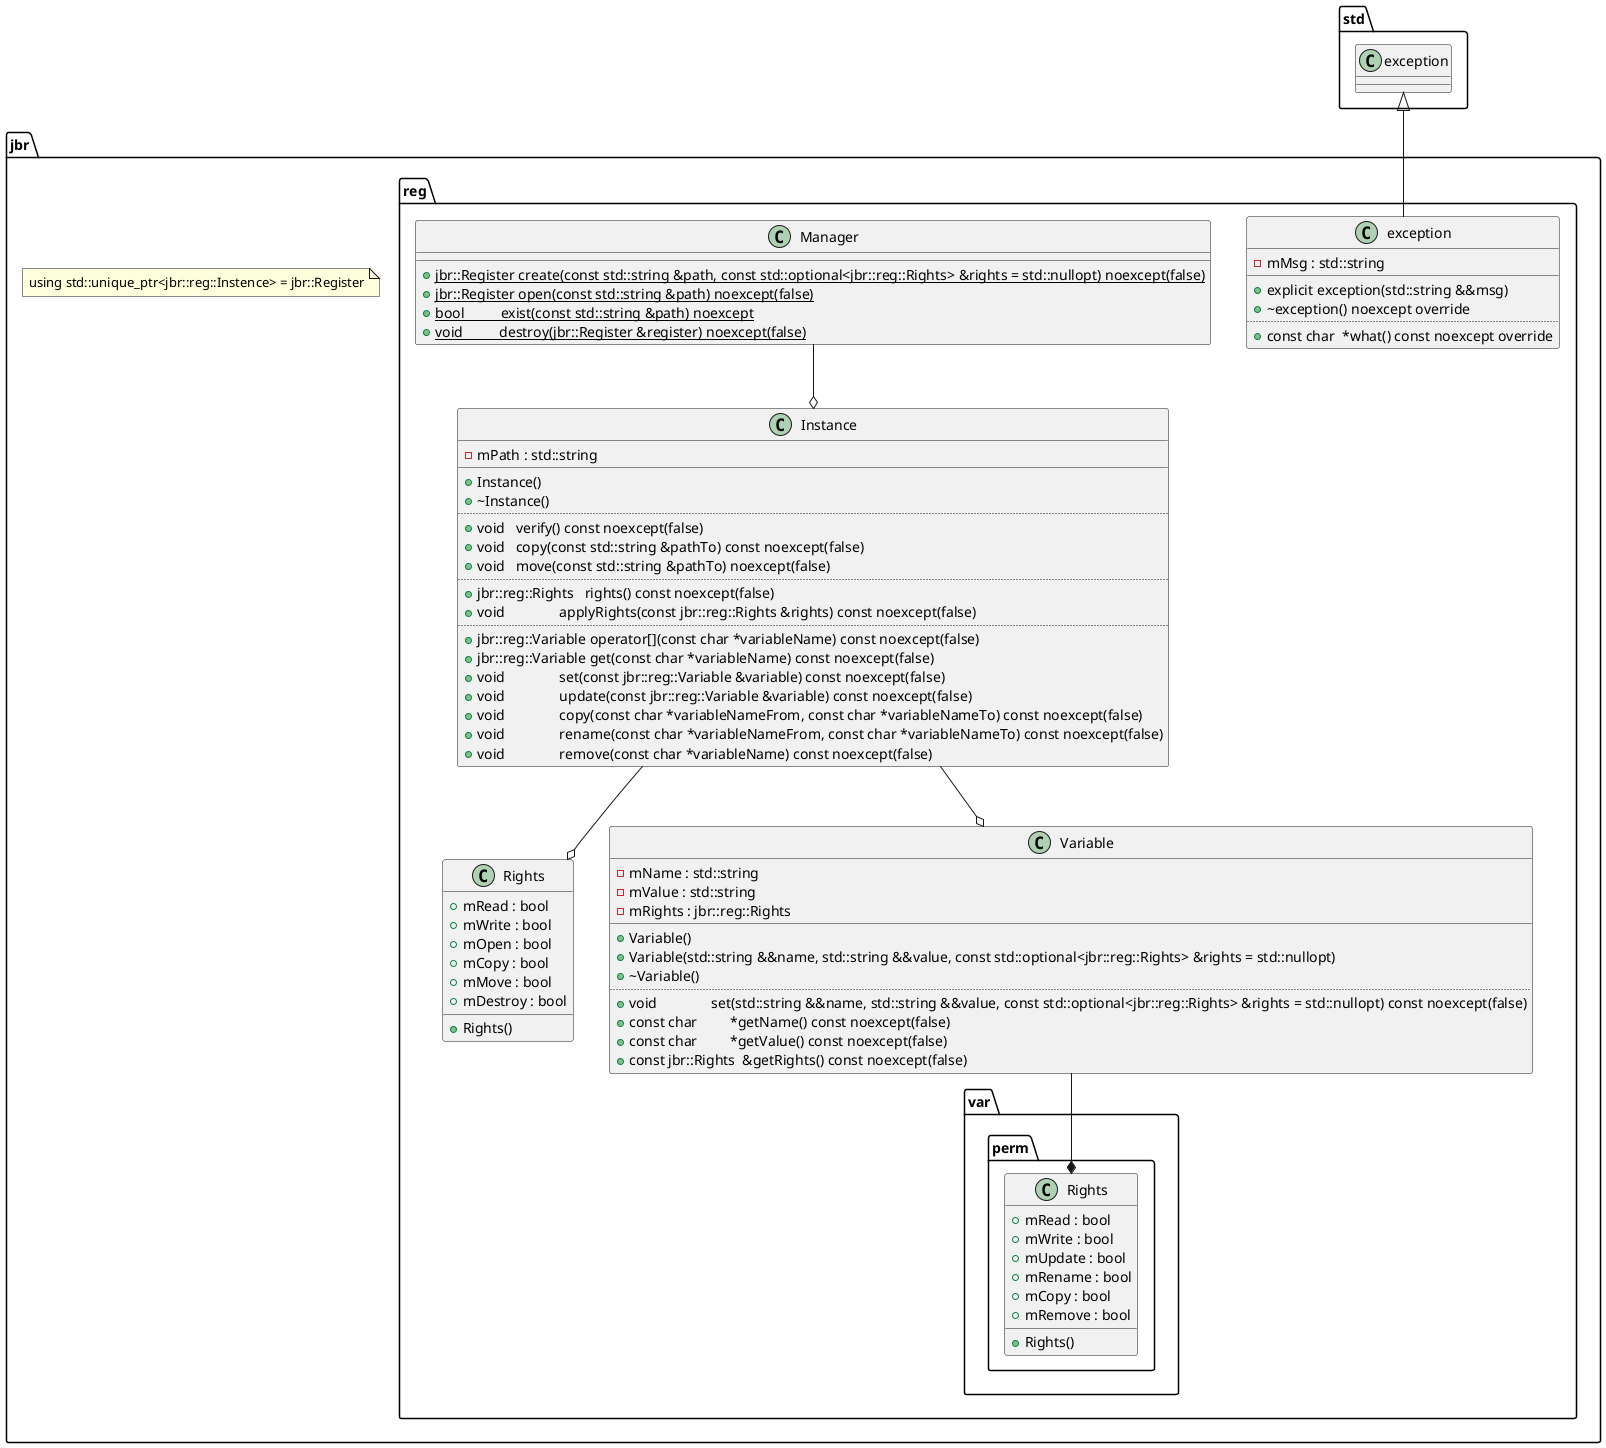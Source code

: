 @startuml

namespace std {
    class exception {
    }
}

namespace jbr {

    note "using std::unique_ptr<jbr::reg::Instence> = jbr::Register" as Register_Class_Name

    namespace reg {

        std.exception <|-- jbr.reg.exception

        class exception {
            -mMsg : std::string
            __
            +explicit exception(std::string &&msg)
            +~exception() noexcept override
            ..
            +const char  *what() const noexcept override
        }

        Manager --o	Instance
        Instance --o Rights
        Instance --o Variable

        class   Manager {
            +{static} jbr::Register create(const std::string &path, const std::optional<jbr::reg::Rights> &rights = std::nullopt) noexcept(false)
            +{static} jbr::Register open(const std::string &path) noexcept(false)
            +{static} bool          exist(const std::string &path) noexcept
            +{static} void          destroy(jbr::Register &register) noexcept(false)
        }

        class Instance {
            -mPath : std::string
            __
            +Instance()
            +~Instance()
            ..
            +void   verify() const noexcept(false)
            +void   copy(const std::string &pathTo) const noexcept(false)
            +void   move(const std::string &pathTo) noexcept(false)
            ..
            +jbr::reg::Rights   rights() const noexcept(false)
            +void               applyRights(const jbr::reg::Rights &rights) const noexcept(false)
            ..
            +jbr::reg::Variable operator[](const char *variableName) const noexcept(false)
            +jbr::reg::Variable get(const char *variableName) const noexcept(false)
            +void               set(const jbr::reg::Variable &variable) const noexcept(false)
            +void               update(const jbr::reg::Variable &variable) const noexcept(false)
            +void               copy(const char *variableNameFrom, const char *variableNameTo) const noexcept(false)
            +void               rename(const char *variableNameFrom, const char *variableNameTo) const noexcept(false)
            +void               remove(const char *variableName) const noexcept(false)
        }

        class Variable {
            -mName : std::string
            -mValue : std::string
            -mRights : jbr::reg::Rights
            __
            +Variable()
            +Variable(std::string &&name, std::string &&value, const std::optional<jbr::reg::Rights> &rights = std::nullopt)
            +~Variable()
            ..
            +void               set(std::string &&name, std::string &&value, const std::optional<jbr::reg::Rights> &rights = std::nullopt) const noexcept(false)
            +const char         *getName() const noexcept(false)
            +const char         *getValue() const noexcept(false)
            +const jbr::Rights  &getRights() const noexcept(false)
        }

        class Rights {
            +mRead : bool
            +mWrite : bool
            +mOpen : bool
            +mCopy : bool
            +mMove : bool
            +mDestroy : bool
            __
            +Rights()
        }

        namespace var {

            namespace perm {

                jbr.reg.Variable --* jbr.reg.var.perm.Rights

                class Rights {
                    +mRead : bool
                    +mWrite : bool
                    +mUpdate : bool
                    +mRename : bool
                    +mCopy : bool
                    +mRemove : bool
                    __
                    +Rights()
                }

            }
        }

    }

}

@enduml
